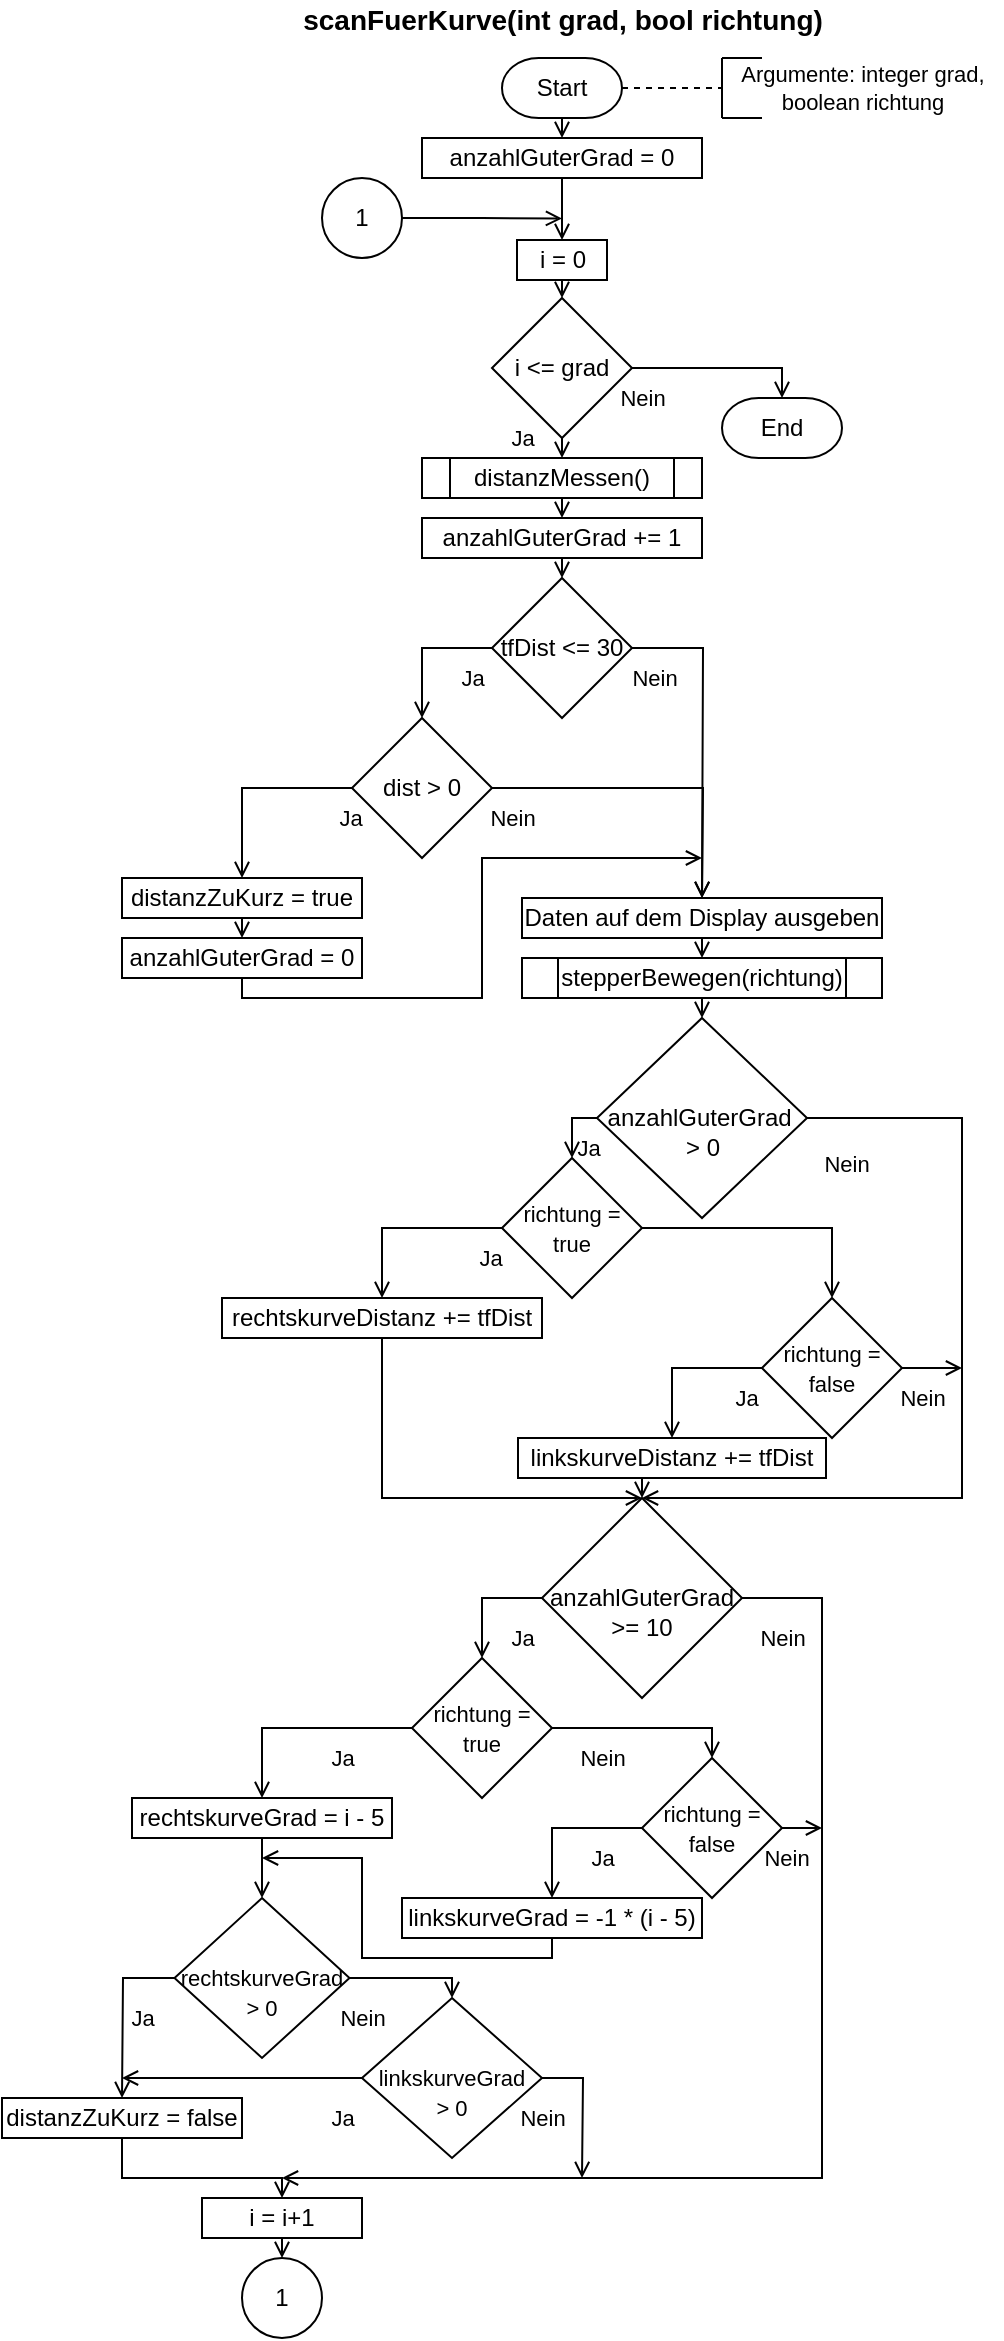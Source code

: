 <mxfile version="16.5.1" type="device"><diagram id="C5RBs43oDa-KdzZeNtuy" name="Page-1"><mxGraphModel dx="1102" dy="865" grid="1" gridSize="10" guides="1" tooltips="1" connect="1" arrows="1" fold="1" page="1" pageScale="1" pageWidth="827" pageHeight="1169" math="0" shadow="0"><root><mxCell id="WIyWlLk6GJQsqaUBKTNV-0"/><mxCell id="WIyWlLk6GJQsqaUBKTNV-1" parent="WIyWlLk6GJQsqaUBKTNV-0"/><mxCell id="PZxyCN3TeEhjCaqw32ue-320" value="Start" style="strokeWidth=1;html=1;shape=mxgraph.flowchart.terminator;whiteSpace=wrap;rounded=1;labelBackgroundColor=none;labelBorderColor=none;" parent="WIyWlLk6GJQsqaUBKTNV-1" vertex="1"><mxGeometry x="250" y="29" width="60" height="30" as="geometry"/></mxCell><mxCell id="PZxyCN3TeEhjCaqw32ue-435" style="edgeStyle=orthogonalEdgeStyle;rounded=0;orthogonalLoop=1;jettySize=auto;html=1;exitX=1;exitY=0.5;exitDx=0;exitDy=0;exitPerimeter=0;entryX=0.5;entryY=0;entryDx=0;entryDy=0;entryPerimeter=0;labelBackgroundColor=none;labelBorderColor=none;endArrow=open;endFill=0;" parent="WIyWlLk6GJQsqaUBKTNV-1" source="PZxyCN3TeEhjCaqw32ue-330" target="PZxyCN3TeEhjCaqw32ue-398" edge="1"><mxGeometry relative="1" as="geometry"><mxPoint x="350" y="184" as="targetPoint"/><Array as="points"><mxPoint x="390" y="184"/></Array></mxGeometry></mxCell><mxCell id="FeHUEj8QFbDM07e8GPoH-0" style="edgeStyle=orthogonalEdgeStyle;rounded=0;orthogonalLoop=1;jettySize=auto;html=1;exitX=0.5;exitY=1;exitDx=0;exitDy=0;exitPerimeter=0;entryX=0.5;entryY=0;entryDx=0;entryDy=0;labelBackgroundColor=none;labelBorderColor=none;endArrow=open;endFill=0;" parent="WIyWlLk6GJQsqaUBKTNV-1" source="PZxyCN3TeEhjCaqw32ue-330" target="PZxyCN3TeEhjCaqw32ue-337" edge="1"><mxGeometry relative="1" as="geometry"/></mxCell><mxCell id="PZxyCN3TeEhjCaqw32ue-330" value="i &amp;lt;= grad" style="strokeWidth=1;html=1;shape=mxgraph.flowchart.decision;whiteSpace=wrap;rounded=1;strokeColor=default;labelBackgroundColor=none;labelBorderColor=none;" parent="WIyWlLk6GJQsqaUBKTNV-1" vertex="1"><mxGeometry x="245" y="149" width="70" height="70" as="geometry"/></mxCell><mxCell id="PZxyCN3TeEhjCaqw32ue-331" value="anzahlGuterGrad = 0" style="rounded=0;whiteSpace=wrap;html=1;absoluteArcSize=1;arcSize=14;strokeWidth=1;labelBackgroundColor=none;labelBorderColor=none;" parent="WIyWlLk6GJQsqaUBKTNV-1" vertex="1"><mxGeometry x="210" y="69" width="140" height="20" as="geometry"/></mxCell><mxCell id="FeHUEj8QFbDM07e8GPoH-13" style="edgeStyle=orthogonalEdgeStyle;shape=connector;rounded=0;orthogonalLoop=1;jettySize=auto;html=1;exitX=0.5;exitY=1;exitDx=0;exitDy=0;entryX=0.5;entryY=0;entryDx=0;entryDy=0;entryPerimeter=0;labelBackgroundColor=none;labelBorderColor=none;fontFamily=Helvetica;fontSize=11;fontColor=default;endArrow=open;endFill=0;strokeColor=default;" parent="WIyWlLk6GJQsqaUBKTNV-1" source="PZxyCN3TeEhjCaqw32ue-336" target="PZxyCN3TeEhjCaqw32ue-353" edge="1"><mxGeometry relative="1" as="geometry"/></mxCell><mxCell id="PZxyCN3TeEhjCaqw32ue-336" value="stepperBewegen(richtung)" style="shape=process;whiteSpace=wrap;html=1;backgroundOutline=1;rounded=0;strokeColor=default;strokeWidth=1;labelBackgroundColor=none;labelBorderColor=none;" parent="WIyWlLk6GJQsqaUBKTNV-1" vertex="1"><mxGeometry x="260" y="479" width="180" height="20" as="geometry"/></mxCell><mxCell id="FeHUEj8QFbDM07e8GPoH-3" style="edgeStyle=orthogonalEdgeStyle;rounded=0;orthogonalLoop=1;jettySize=auto;html=1;exitX=0.5;exitY=1;exitDx=0;exitDy=0;entryX=0.5;entryY=0;entryDx=0;entryDy=0;labelBackgroundColor=none;labelBorderColor=none;endArrow=open;endFill=0;" parent="WIyWlLk6GJQsqaUBKTNV-1" source="PZxyCN3TeEhjCaqw32ue-337" target="PZxyCN3TeEhjCaqw32ue-338" edge="1"><mxGeometry relative="1" as="geometry"/></mxCell><mxCell id="PZxyCN3TeEhjCaqw32ue-337" value="distanzMessen()" style="shape=process;whiteSpace=wrap;html=1;backgroundOutline=1;rounded=0;strokeColor=default;strokeWidth=1;labelBackgroundColor=none;labelBorderColor=none;" parent="WIyWlLk6GJQsqaUBKTNV-1" vertex="1"><mxGeometry x="210" y="229" width="140" height="20" as="geometry"/></mxCell><mxCell id="FeHUEj8QFbDM07e8GPoH-14" style="edgeStyle=orthogonalEdgeStyle;shape=connector;rounded=0;orthogonalLoop=1;jettySize=auto;html=1;exitX=0.5;exitY=1;exitDx=0;exitDy=0;entryX=0.5;entryY=0;entryDx=0;entryDy=0;entryPerimeter=0;labelBackgroundColor=none;labelBorderColor=none;fontFamily=Helvetica;fontSize=11;fontColor=default;endArrow=open;endFill=0;strokeColor=default;" parent="WIyWlLk6GJQsqaUBKTNV-1" source="PZxyCN3TeEhjCaqw32ue-338" target="PZxyCN3TeEhjCaqw32ue-339" edge="1"><mxGeometry relative="1" as="geometry"/></mxCell><mxCell id="PZxyCN3TeEhjCaqw32ue-338" value="anzahlGuterGrad += 1" style="rounded=0;whiteSpace=wrap;html=1;absoluteArcSize=1;arcSize=14;strokeWidth=1;labelBackgroundColor=none;labelBorderColor=none;" parent="WIyWlLk6GJQsqaUBKTNV-1" vertex="1"><mxGeometry x="210" y="259" width="140" height="20" as="geometry"/></mxCell><mxCell id="PZxyCN3TeEhjCaqw32ue-351" style="edgeStyle=orthogonalEdgeStyle;rounded=0;orthogonalLoop=1;jettySize=auto;html=1;exitX=1;exitY=0.5;exitDx=0;exitDy=0;exitPerimeter=0;entryX=0.5;entryY=0;entryDx=0;entryDy=0;labelBackgroundColor=none;labelBorderColor=none;endArrow=open;endFill=0;" parent="WIyWlLk6GJQsqaUBKTNV-1" source="PZxyCN3TeEhjCaqw32ue-339" edge="1"><mxGeometry relative="1" as="geometry"><mxPoint x="350" y="449" as="targetPoint"/></mxGeometry></mxCell><mxCell id="PZxyCN3TeEhjCaqw32ue-364" value="Nein" style="edgeLabel;html=1;align=center;verticalAlign=middle;resizable=0;points=[];labelBackgroundColor=none;labelBorderColor=none;" parent="PZxyCN3TeEhjCaqw32ue-351" vertex="1" connectable="0"><mxGeometry x="-0.866" y="1" relative="1" as="geometry"><mxPoint y="16" as="offset"/></mxGeometry></mxCell><mxCell id="PZxyCN3TeEhjCaqw32ue-339" value="tfDist &amp;lt;= 30" style="strokeWidth=1;html=1;shape=mxgraph.flowchart.decision;whiteSpace=wrap;rounded=1;strokeColor=default;labelBackgroundColor=none;labelBorderColor=none;" parent="WIyWlLk6GJQsqaUBKTNV-1" vertex="1"><mxGeometry x="245" y="289" width="70" height="70" as="geometry"/></mxCell><mxCell id="PZxyCN3TeEhjCaqw32ue-356" style="edgeStyle=orthogonalEdgeStyle;rounded=0;orthogonalLoop=1;jettySize=auto;html=1;exitX=0;exitY=0.5;exitDx=0;exitDy=0;exitPerimeter=0;labelBackgroundColor=none;labelBorderColor=none;endArrow=open;endFill=0;entryX=0.5;entryY=0;entryDx=0;entryDy=0;" parent="WIyWlLk6GJQsqaUBKTNV-1" source="PZxyCN3TeEhjCaqw32ue-340" target="PZxyCN3TeEhjCaqw32ue-357" edge="1"><mxGeometry relative="1" as="geometry"><mxPoint x="100" y="439" as="targetPoint"/></mxGeometry></mxCell><mxCell id="PZxyCN3TeEhjCaqw32ue-361" value="Ja" style="edgeLabel;html=1;align=center;verticalAlign=middle;resizable=0;points=[];labelBackgroundColor=none;labelBorderColor=none;" parent="PZxyCN3TeEhjCaqw32ue-356" vertex="1" connectable="0"><mxGeometry x="-0.577" relative="1" as="geometry"><mxPoint x="20" y="15" as="offset"/></mxGeometry></mxCell><mxCell id="PZxyCN3TeEhjCaqw32ue-406" style="edgeStyle=orthogonalEdgeStyle;rounded=0;orthogonalLoop=1;jettySize=auto;html=1;exitX=1;exitY=0.5;exitDx=0;exitDy=0;exitPerimeter=0;entryX=0.5;entryY=0;entryDx=0;entryDy=0;labelBackgroundColor=none;labelBorderColor=none;endArrow=open;endFill=0;" parent="WIyWlLk6GJQsqaUBKTNV-1" source="PZxyCN3TeEhjCaqw32ue-340" edge="1"><mxGeometry relative="1" as="geometry"><mxPoint x="350" y="449" as="targetPoint"/></mxGeometry></mxCell><mxCell id="PZxyCN3TeEhjCaqw32ue-407" value="Nein" style="edgeLabel;html=1;align=center;verticalAlign=middle;resizable=0;points=[];labelBackgroundColor=none;labelBorderColor=none;" parent="PZxyCN3TeEhjCaqw32ue-406" vertex="1" connectable="0"><mxGeometry x="-0.886" relative="1" as="geometry"><mxPoint x="1" y="15" as="offset"/></mxGeometry></mxCell><mxCell id="PZxyCN3TeEhjCaqw32ue-340" value="dist &amp;gt; 0" style="strokeWidth=1;html=1;shape=mxgraph.flowchart.decision;whiteSpace=wrap;rounded=1;strokeColor=default;labelBackgroundColor=none;labelBorderColor=none;" parent="WIyWlLk6GJQsqaUBKTNV-1" vertex="1"><mxGeometry x="175" y="359" width="70" height="70" as="geometry"/></mxCell><mxCell id="PZxyCN3TeEhjCaqw32ue-343" value="" style="endArrow=open;html=1;rounded=0;entryX=0.5;entryY=0;entryDx=0;entryDy=0;entryPerimeter=0;exitX=0;exitY=0.5;exitDx=0;exitDy=0;exitPerimeter=0;labelBackgroundColor=none;labelBorderColor=none;endFill=0;" parent="WIyWlLk6GJQsqaUBKTNV-1" source="PZxyCN3TeEhjCaqw32ue-339" target="PZxyCN3TeEhjCaqw32ue-340" edge="1"><mxGeometry width="50" height="50" relative="1" as="geometry"><mxPoint x="240" y="329" as="sourcePoint"/><mxPoint x="220" y="309" as="targetPoint"/><Array as="points"><mxPoint x="210" y="324"/></Array></mxGeometry></mxCell><mxCell id="PZxyCN3TeEhjCaqw32ue-363" value="Ja" style="edgeLabel;html=1;align=center;verticalAlign=middle;resizable=0;points=[];labelBackgroundColor=none;labelBorderColor=none;" parent="PZxyCN3TeEhjCaqw32ue-343" vertex="1" connectable="0"><mxGeometry x="-0.697" relative="1" as="geometry"><mxPoint y="15" as="offset"/></mxGeometry></mxCell><mxCell id="PZxyCN3TeEhjCaqw32ue-348" value="" style="endArrow=open;html=1;rounded=0;exitX=0.5;exitY=1;exitDx=0;exitDy=0;labelBackgroundColor=none;labelBorderColor=none;endFill=0;" parent="WIyWlLk6GJQsqaUBKTNV-1" source="PZxyCN3TeEhjCaqw32ue-331" edge="1"><mxGeometry width="50" height="50" relative="1" as="geometry"><mxPoint x="240" y="179" as="sourcePoint"/><mxPoint x="280" y="120" as="targetPoint"/></mxGeometry></mxCell><mxCell id="PZxyCN3TeEhjCaqw32ue-349" value="" style="endArrow=open;html=1;rounded=0;entryX=0.5;entryY=0;entryDx=0;entryDy=0;exitX=0.5;exitY=1;exitDx=0;exitDy=0;exitPerimeter=0;labelBackgroundColor=none;labelBorderColor=none;endFill=0;" parent="WIyWlLk6GJQsqaUBKTNV-1" source="PZxyCN3TeEhjCaqw32ue-320" target="PZxyCN3TeEhjCaqw32ue-331" edge="1"><mxGeometry width="50" height="50" relative="1" as="geometry"><mxPoint x="240" y="179" as="sourcePoint"/><mxPoint x="290" y="129" as="targetPoint"/></mxGeometry></mxCell><mxCell id="FeHUEj8QFbDM07e8GPoH-12" style="edgeStyle=orthogonalEdgeStyle;shape=connector;rounded=0;orthogonalLoop=1;jettySize=auto;html=1;exitX=0.5;exitY=1;exitDx=0;exitDy=0;entryX=0.5;entryY=0;entryDx=0;entryDy=0;labelBackgroundColor=none;labelBorderColor=none;fontFamily=Helvetica;fontSize=11;fontColor=default;endArrow=open;endFill=0;strokeColor=default;" parent="WIyWlLk6GJQsqaUBKTNV-1" target="PZxyCN3TeEhjCaqw32ue-336" edge="1"><mxGeometry relative="1" as="geometry"><mxPoint x="350" y="469" as="sourcePoint"/></mxGeometry></mxCell><mxCell id="PZxyCN3TeEhjCaqw32ue-368" style="edgeStyle=orthogonalEdgeStyle;rounded=0;orthogonalLoop=1;jettySize=auto;html=1;exitX=0;exitY=0.5;exitDx=0;exitDy=0;exitPerimeter=0;entryX=0.5;entryY=0;entryDx=0;entryDy=0;entryPerimeter=0;labelBackgroundColor=none;labelBorderColor=none;endArrow=open;endFill=0;" parent="WIyWlLk6GJQsqaUBKTNV-1" source="PZxyCN3TeEhjCaqw32ue-353" target="PZxyCN3TeEhjCaqw32ue-366" edge="1"><mxGeometry relative="1" as="geometry"><mxPoint x="370" y="549" as="sourcePoint"/></mxGeometry></mxCell><mxCell id="PZxyCN3TeEhjCaqw32ue-384" value="Ja" style="edgeLabel;html=1;align=center;verticalAlign=middle;resizable=0;points=[];labelBackgroundColor=none;labelBorderColor=none;" parent="PZxyCN3TeEhjCaqw32ue-368" vertex="1" connectable="0"><mxGeometry x="-0.723" y="-2" relative="1" as="geometry"><mxPoint y="17" as="offset"/></mxGeometry></mxCell><mxCell id="FeHUEj8QFbDM07e8GPoH-8" style="edgeStyle=orthogonalEdgeStyle;rounded=0;orthogonalLoop=1;jettySize=auto;html=1;exitX=1;exitY=0.5;exitDx=0;exitDy=0;exitPerimeter=0;entryX=0.5;entryY=0;entryDx=0;entryDy=0;entryPerimeter=0;labelBackgroundColor=none;labelBorderColor=none;endArrow=open;endFill=0;" parent="WIyWlLk6GJQsqaUBKTNV-1" source="PZxyCN3TeEhjCaqw32ue-353" target="PZxyCN3TeEhjCaqw32ue-376" edge="1"><mxGeometry relative="1" as="geometry"><Array as="points"><mxPoint x="480" y="559"/><mxPoint x="480" y="749"/></Array></mxGeometry></mxCell><mxCell id="FeHUEj8QFbDM07e8GPoH-10" value="Nein" style="edgeLabel;html=1;align=center;verticalAlign=middle;resizable=0;points=[];fontSize=11;fontFamily=Helvetica;fontColor=default;" parent="FeHUEj8QFbDM07e8GPoH-8" vertex="1" connectable="0"><mxGeometry x="-0.936" relative="1" as="geometry"><mxPoint x="6" y="23" as="offset"/></mxGeometry></mxCell><mxCell id="PZxyCN3TeEhjCaqw32ue-353" value="&lt;br&gt;anzahlGuterGrad&amp;nbsp;&lt;br&gt;&amp;gt; 0" style="strokeWidth=1;html=1;shape=mxgraph.flowchart.decision;whiteSpace=wrap;rounded=1;strokeColor=default;labelBackgroundColor=none;labelBorderColor=none;" parent="WIyWlLk6GJQsqaUBKTNV-1" vertex="1"><mxGeometry x="297.5" y="509" width="105" height="100" as="geometry"/></mxCell><mxCell id="PZxyCN3TeEhjCaqw32ue-360" style="edgeStyle=orthogonalEdgeStyle;rounded=0;orthogonalLoop=1;jettySize=auto;html=1;exitX=0.5;exitY=1;exitDx=0;exitDy=0;entryX=0.5;entryY=0;entryDx=0;entryDy=0;labelBackgroundColor=none;labelBorderColor=none;endArrow=open;endFill=0;" parent="WIyWlLk6GJQsqaUBKTNV-1" source="PZxyCN3TeEhjCaqw32ue-357" target="PZxyCN3TeEhjCaqw32ue-358" edge="1"><mxGeometry relative="1" as="geometry"/></mxCell><mxCell id="PZxyCN3TeEhjCaqw32ue-357" value="distanzZuKurz = true" style="rounded=0;whiteSpace=wrap;html=1;absoluteArcSize=1;arcSize=14;strokeWidth=1;labelBackgroundColor=none;labelBorderColor=none;" parent="WIyWlLk6GJQsqaUBKTNV-1" vertex="1"><mxGeometry x="60" y="439" width="120" height="20" as="geometry"/></mxCell><mxCell id="FeHUEj8QFbDM07e8GPoH-15" style="edgeStyle=orthogonalEdgeStyle;shape=connector;rounded=0;orthogonalLoop=1;jettySize=auto;html=1;exitX=0.5;exitY=1;exitDx=0;exitDy=0;labelBackgroundColor=none;labelBorderColor=none;fontFamily=Helvetica;fontSize=11;fontColor=default;endArrow=open;endFill=0;strokeColor=default;" parent="WIyWlLk6GJQsqaUBKTNV-1" source="PZxyCN3TeEhjCaqw32ue-358" edge="1"><mxGeometry relative="1" as="geometry"><mxPoint x="350" y="429" as="targetPoint"/><Array as="points"><mxPoint x="120" y="499"/><mxPoint x="240" y="499"/><mxPoint x="240" y="429"/></Array></mxGeometry></mxCell><mxCell id="PZxyCN3TeEhjCaqw32ue-358" value="anzahlGuterGrad = 0" style="rounded=0;whiteSpace=wrap;html=1;absoluteArcSize=1;arcSize=14;strokeWidth=1;labelBackgroundColor=none;labelBorderColor=none;" parent="WIyWlLk6GJQsqaUBKTNV-1" vertex="1"><mxGeometry x="60" y="469" width="120" height="20" as="geometry"/></mxCell><mxCell id="PZxyCN3TeEhjCaqw32ue-371" style="edgeStyle=orthogonalEdgeStyle;rounded=0;orthogonalLoop=1;jettySize=auto;html=1;exitX=1;exitY=0.5;exitDx=0;exitDy=0;exitPerimeter=0;entryX=0.5;entryY=0;entryDx=0;entryDy=0;entryPerimeter=0;labelBackgroundColor=none;labelBorderColor=none;endArrow=open;endFill=0;" parent="WIyWlLk6GJQsqaUBKTNV-1" source="PZxyCN3TeEhjCaqw32ue-366" target="PZxyCN3TeEhjCaqw32ue-369" edge="1"><mxGeometry relative="1" as="geometry"><Array as="points"><mxPoint x="415" y="614"/></Array></mxGeometry></mxCell><mxCell id="PZxyCN3TeEhjCaqw32ue-374" style="edgeStyle=orthogonalEdgeStyle;rounded=0;orthogonalLoop=1;jettySize=auto;html=1;exitX=0;exitY=0.5;exitDx=0;exitDy=0;exitPerimeter=0;entryX=0.5;entryY=0;entryDx=0;entryDy=0;labelBackgroundColor=none;labelBorderColor=none;endArrow=open;endFill=0;" parent="WIyWlLk6GJQsqaUBKTNV-1" source="PZxyCN3TeEhjCaqw32ue-366" target="PZxyCN3TeEhjCaqw32ue-372" edge="1"><mxGeometry relative="1" as="geometry"/></mxCell><mxCell id="PZxyCN3TeEhjCaqw32ue-381" value="Ja" style="edgeLabel;html=1;align=center;verticalAlign=middle;resizable=0;points=[];labelBackgroundColor=none;labelBorderColor=none;" parent="PZxyCN3TeEhjCaqw32ue-374" vertex="1" connectable="0"><mxGeometry x="-0.819" y="1" relative="1" as="geometry"><mxPoint x="2" y="14" as="offset"/></mxGeometry></mxCell><mxCell id="PZxyCN3TeEhjCaqw32ue-366" value="&lt;font style=&quot;font-size: 11px&quot;&gt;richtung = true&lt;/font&gt;" style="strokeWidth=1;html=1;shape=mxgraph.flowchart.decision;whiteSpace=wrap;rounded=1;strokeColor=default;labelBackgroundColor=none;labelBorderColor=none;" parent="WIyWlLk6GJQsqaUBKTNV-1" vertex="1"><mxGeometry x="250" y="579" width="70" height="70" as="geometry"/></mxCell><mxCell id="PZxyCN3TeEhjCaqw32ue-375" style="edgeStyle=orthogonalEdgeStyle;rounded=0;orthogonalLoop=1;jettySize=auto;html=1;exitX=0;exitY=0.5;exitDx=0;exitDy=0;exitPerimeter=0;entryX=0.5;entryY=0;entryDx=0;entryDy=0;labelBackgroundColor=none;labelBorderColor=none;endArrow=open;endFill=0;" parent="WIyWlLk6GJQsqaUBKTNV-1" source="PZxyCN3TeEhjCaqw32ue-369" target="PZxyCN3TeEhjCaqw32ue-373" edge="1"><mxGeometry relative="1" as="geometry"/></mxCell><mxCell id="PZxyCN3TeEhjCaqw32ue-380" value="Ja" style="edgeLabel;html=1;align=center;verticalAlign=middle;resizable=0;points=[];labelBackgroundColor=none;labelBorderColor=none;" parent="PZxyCN3TeEhjCaqw32ue-375" vertex="1" connectable="0"><mxGeometry x="-0.4" y="-1" relative="1" as="geometry"><mxPoint x="16" y="16" as="offset"/></mxGeometry></mxCell><mxCell id="FeHUEj8QFbDM07e8GPoH-27" style="edgeStyle=orthogonalEdgeStyle;shape=connector;rounded=0;orthogonalLoop=1;jettySize=auto;html=1;exitX=1;exitY=0.5;exitDx=0;exitDy=0;exitPerimeter=0;labelBackgroundColor=none;labelBorderColor=none;fontFamily=Helvetica;fontSize=12;fontColor=default;endArrow=open;endFill=0;strokeColor=default;" parent="WIyWlLk6GJQsqaUBKTNV-1" source="PZxyCN3TeEhjCaqw32ue-369" edge="1"><mxGeometry relative="1" as="geometry"><mxPoint x="480" y="684.118" as="targetPoint"/></mxGeometry></mxCell><mxCell id="PZxyCN3TeEhjCaqw32ue-369" value="&lt;font style=&quot;font-size: 11px&quot;&gt;richtung = false&lt;/font&gt;" style="strokeWidth=1;html=1;shape=mxgraph.flowchart.decision;whiteSpace=wrap;rounded=1;strokeColor=default;labelBackgroundColor=none;labelBorderColor=none;" parent="WIyWlLk6GJQsqaUBKTNV-1" vertex="1"><mxGeometry x="380" y="649" width="70" height="70" as="geometry"/></mxCell><mxCell id="FeHUEj8QFbDM07e8GPoH-9" style="edgeStyle=orthogonalEdgeStyle;rounded=0;orthogonalLoop=1;jettySize=auto;html=1;exitX=0.5;exitY=1;exitDx=0;exitDy=0;labelBackgroundColor=none;labelBorderColor=none;entryX=0.5;entryY=0;entryDx=0;entryDy=0;entryPerimeter=0;endArrow=open;endFill=0;" parent="WIyWlLk6GJQsqaUBKTNV-1" source="PZxyCN3TeEhjCaqw32ue-372" target="PZxyCN3TeEhjCaqw32ue-376" edge="1"><mxGeometry relative="1" as="geometry"><Array as="points"><mxPoint x="190" y="749"/></Array></mxGeometry></mxCell><mxCell id="PZxyCN3TeEhjCaqw32ue-372" value="rechtskurveDistanz += tfDist" style="rounded=0;whiteSpace=wrap;html=1;absoluteArcSize=1;arcSize=14;strokeWidth=1;labelBackgroundColor=none;labelBorderColor=none;" parent="WIyWlLk6GJQsqaUBKTNV-1" vertex="1"><mxGeometry x="110" y="649" width="160" height="20" as="geometry"/></mxCell><mxCell id="FeHUEj8QFbDM07e8GPoH-7" style="edgeStyle=orthogonalEdgeStyle;rounded=0;orthogonalLoop=1;jettySize=auto;html=1;exitX=0.5;exitY=1;exitDx=0;exitDy=0;labelBackgroundColor=none;labelBorderColor=none;endArrow=open;endFill=0;entryX=0.5;entryY=0;entryDx=0;entryDy=0;entryPerimeter=0;" parent="WIyWlLk6GJQsqaUBKTNV-1" source="PZxyCN3TeEhjCaqw32ue-373" target="PZxyCN3TeEhjCaqw32ue-376" edge="1"><mxGeometry relative="1" as="geometry"><mxPoint x="344.905" y="749" as="targetPoint"/><Array as="points"><mxPoint x="335" y="739"/></Array></mxGeometry></mxCell><mxCell id="PZxyCN3TeEhjCaqw32ue-373" value="linkskurveDistanz += tfDist" style="rounded=0;whiteSpace=wrap;html=1;absoluteArcSize=1;arcSize=14;strokeWidth=1;labelBackgroundColor=none;labelBorderColor=none;" parent="WIyWlLk6GJQsqaUBKTNV-1" vertex="1"><mxGeometry x="258" y="719" width="154" height="20" as="geometry"/></mxCell><mxCell id="FeHUEj8QFbDM07e8GPoH-39" style="edgeStyle=orthogonalEdgeStyle;shape=connector;rounded=0;orthogonalLoop=1;jettySize=auto;html=1;exitX=0;exitY=0.5;exitDx=0;exitDy=0;exitPerimeter=0;entryX=0.5;entryY=0;entryDx=0;entryDy=0;entryPerimeter=0;labelBackgroundColor=none;labelBorderColor=none;fontFamily=Helvetica;fontSize=11;fontColor=default;endArrow=open;endFill=0;strokeColor=default;" parent="WIyWlLk6GJQsqaUBKTNV-1" source="PZxyCN3TeEhjCaqw32ue-376" target="PZxyCN3TeEhjCaqw32ue-387" edge="1"><mxGeometry relative="1" as="geometry"/></mxCell><mxCell id="FeHUEj8QFbDM07e8GPoH-52" style="edgeStyle=orthogonalEdgeStyle;shape=connector;rounded=0;orthogonalLoop=1;jettySize=auto;html=1;exitX=1;exitY=0.5;exitDx=0;exitDy=0;exitPerimeter=0;labelBackgroundColor=none;labelBorderColor=none;fontFamily=Helvetica;fontSize=11;fontColor=default;endArrow=open;endFill=0;strokeColor=default;" parent="WIyWlLk6GJQsqaUBKTNV-1" source="PZxyCN3TeEhjCaqw32ue-376" edge="1"><mxGeometry relative="1" as="geometry"><mxPoint x="140" y="1089" as="targetPoint"/><Array as="points"><mxPoint x="410" y="799"/><mxPoint x="410" y="1089"/></Array></mxGeometry></mxCell><mxCell id="PZxyCN3TeEhjCaqw32ue-376" value="&lt;br&gt;anzahlGuterGrad &amp;gt;= 10" style="strokeWidth=1;html=1;shape=mxgraph.flowchart.decision;whiteSpace=wrap;rounded=1;strokeColor=default;labelBackgroundColor=none;labelBorderColor=none;" parent="WIyWlLk6GJQsqaUBKTNV-1" vertex="1"><mxGeometry x="270" y="749" width="100" height="100" as="geometry"/></mxCell><mxCell id="FeHUEj8QFbDM07e8GPoH-31" style="edgeStyle=orthogonalEdgeStyle;shape=connector;rounded=0;orthogonalLoop=1;jettySize=auto;html=1;exitX=0;exitY=0.5;exitDx=0;exitDy=0;exitPerimeter=0;entryX=0.5;entryY=0;entryDx=0;entryDy=0;labelBackgroundColor=none;labelBorderColor=none;fontFamily=Helvetica;fontSize=11;fontColor=default;endArrow=open;endFill=0;strokeColor=default;" parent="WIyWlLk6GJQsqaUBKTNV-1" source="PZxyCN3TeEhjCaqw32ue-387" target="PZxyCN3TeEhjCaqw32ue-394" edge="1"><mxGeometry relative="1" as="geometry"/></mxCell><mxCell id="FeHUEj8QFbDM07e8GPoH-38" style="edgeStyle=orthogonalEdgeStyle;shape=connector;rounded=0;orthogonalLoop=1;jettySize=auto;html=1;exitX=1;exitY=0.5;exitDx=0;exitDy=0;exitPerimeter=0;entryX=0.5;entryY=0;entryDx=0;entryDy=0;entryPerimeter=0;labelBackgroundColor=none;labelBorderColor=none;fontFamily=Helvetica;fontSize=11;fontColor=default;endArrow=open;endFill=0;strokeColor=default;" parent="WIyWlLk6GJQsqaUBKTNV-1" source="PZxyCN3TeEhjCaqw32ue-387" target="PZxyCN3TeEhjCaqw32ue-389" edge="1"><mxGeometry relative="1" as="geometry"><Array as="points"><mxPoint x="355" y="864"/></Array></mxGeometry></mxCell><mxCell id="PZxyCN3TeEhjCaqw32ue-387" value="&lt;div&gt;&lt;span&gt;&lt;font style=&quot;font-size: 11px&quot;&gt;richtung = true&lt;/font&gt;&lt;/span&gt;&lt;/div&gt;" style="strokeWidth=1;html=1;shape=mxgraph.flowchart.decision;whiteSpace=wrap;rounded=1;strokeColor=default;align=center;labelBackgroundColor=none;labelBorderColor=none;" parent="WIyWlLk6GJQsqaUBKTNV-1" vertex="1"><mxGeometry x="205" y="829" width="70" height="70" as="geometry"/></mxCell><mxCell id="FeHUEj8QFbDM07e8GPoH-34" style="edgeStyle=orthogonalEdgeStyle;shape=connector;rounded=0;orthogonalLoop=1;jettySize=auto;html=1;exitX=0;exitY=0.5;exitDx=0;exitDy=0;exitPerimeter=0;entryX=0.5;entryY=0;entryDx=0;entryDy=0;labelBackgroundColor=none;labelBorderColor=none;fontFamily=Helvetica;fontSize=11;fontColor=default;endArrow=open;endFill=0;strokeColor=default;" parent="WIyWlLk6GJQsqaUBKTNV-1" source="PZxyCN3TeEhjCaqw32ue-389" target="PZxyCN3TeEhjCaqw32ue-396" edge="1"><mxGeometry relative="1" as="geometry"/></mxCell><mxCell id="FeHUEj8QFbDM07e8GPoH-35" style="edgeStyle=orthogonalEdgeStyle;shape=connector;rounded=0;orthogonalLoop=1;jettySize=auto;html=1;exitX=1;exitY=0.5;exitDx=0;exitDy=0;exitPerimeter=0;labelBackgroundColor=none;labelBorderColor=none;fontFamily=Helvetica;fontSize=11;fontColor=default;endArrow=open;endFill=0;strokeColor=default;" parent="WIyWlLk6GJQsqaUBKTNV-1" source="PZxyCN3TeEhjCaqw32ue-389" edge="1"><mxGeometry relative="1" as="geometry"><mxPoint x="410" y="914" as="targetPoint"/></mxGeometry></mxCell><mxCell id="PZxyCN3TeEhjCaqw32ue-389" value="&lt;font style=&quot;font-size: 11px&quot;&gt;richtung = false&lt;/font&gt;" style="strokeWidth=1;html=1;shape=mxgraph.flowchart.decision;whiteSpace=wrap;rounded=1;strokeColor=default;labelBackgroundColor=none;labelBorderColor=none;" parent="WIyWlLk6GJQsqaUBKTNV-1" vertex="1"><mxGeometry x="320" y="879" width="70" height="70" as="geometry"/></mxCell><mxCell id="FeHUEj8QFbDM07e8GPoH-42" style="edgeStyle=orthogonalEdgeStyle;shape=connector;rounded=0;orthogonalLoop=1;jettySize=auto;html=1;exitX=0.5;exitY=1;exitDx=0;exitDy=0;entryX=0.5;entryY=0;entryDx=0;entryDy=0;entryPerimeter=0;labelBackgroundColor=none;labelBorderColor=none;fontFamily=Helvetica;fontSize=11;fontColor=default;endArrow=open;endFill=0;strokeColor=default;" parent="WIyWlLk6GJQsqaUBKTNV-1" source="PZxyCN3TeEhjCaqw32ue-394" target="FeHUEj8QFbDM07e8GPoH-41" edge="1"><mxGeometry relative="1" as="geometry"/></mxCell><mxCell id="PZxyCN3TeEhjCaqw32ue-394" value="rechtskurveGrad = i - 5" style="rounded=0;whiteSpace=wrap;html=1;absoluteArcSize=1;arcSize=14;strokeWidth=1;labelBackgroundColor=none;labelBorderColor=none;" parent="WIyWlLk6GJQsqaUBKTNV-1" vertex="1"><mxGeometry x="65" y="899" width="130" height="20" as="geometry"/></mxCell><mxCell id="PZxyCN3TeEhjCaqw32ue-398" value="End" style="strokeWidth=1;html=1;shape=mxgraph.flowchart.terminator;whiteSpace=wrap;rounded=1;labelBackgroundColor=none;labelBorderColor=none;" parent="WIyWlLk6GJQsqaUBKTNV-1" vertex="1"><mxGeometry x="360" y="199" width="60" height="30" as="geometry"/></mxCell><mxCell id="FeHUEj8QFbDM07e8GPoH-16" style="edgeStyle=orthogonalEdgeStyle;shape=connector;rounded=0;orthogonalLoop=1;jettySize=auto;html=1;exitX=1;exitY=0.5;exitDx=0;exitDy=0;exitPerimeter=0;labelBackgroundColor=none;labelBorderColor=none;fontFamily=Helvetica;fontSize=11;fontColor=default;endArrow=open;endFill=0;strokeColor=default;" parent="WIyWlLk6GJQsqaUBKTNV-1" source="PZxyCN3TeEhjCaqw32ue-420" edge="1"><mxGeometry relative="1" as="geometry"><mxPoint x="280" y="109.286" as="targetPoint"/></mxGeometry></mxCell><mxCell id="PZxyCN3TeEhjCaqw32ue-420" value="1" style="strokeWidth=1;html=1;shape=mxgraph.flowchart.start_2;whiteSpace=wrap;rounded=0;labelBackgroundColor=none;labelBorderColor=none;" parent="WIyWlLk6GJQsqaUBKTNV-1" vertex="1"><mxGeometry x="160" y="89" width="40" height="40" as="geometry"/></mxCell><mxCell id="PZxyCN3TeEhjCaqw32ue-424" value="1" style="strokeWidth=1;html=1;shape=mxgraph.flowchart.start_2;whiteSpace=wrap;rounded=0;labelBackgroundColor=none;labelBorderColor=none;" parent="WIyWlLk6GJQsqaUBKTNV-1" vertex="1"><mxGeometry x="120" y="1129" width="40" height="40" as="geometry"/></mxCell><mxCell id="FeHUEj8QFbDM07e8GPoH-53" style="edgeStyle=orthogonalEdgeStyle;shape=connector;rounded=0;orthogonalLoop=1;jettySize=auto;html=1;exitX=0.5;exitY=1;exitDx=0;exitDy=0;entryX=0.5;entryY=0;entryDx=0;entryDy=0;entryPerimeter=0;labelBackgroundColor=none;labelBorderColor=none;fontFamily=Helvetica;fontSize=11;fontColor=default;endArrow=open;endFill=0;strokeColor=default;" parent="WIyWlLk6GJQsqaUBKTNV-1" source="zXN18VdP8GIbJpSpcDFb-0" target="PZxyCN3TeEhjCaqw32ue-424" edge="1"><mxGeometry relative="1" as="geometry"/></mxCell><mxCell id="zXN18VdP8GIbJpSpcDFb-0" value="i = i+1" style="rounded=0;whiteSpace=wrap;html=1;absoluteArcSize=1;arcSize=14;strokeWidth=1;labelBackgroundColor=none;labelBorderColor=none;" parent="WIyWlLk6GJQsqaUBKTNV-1" vertex="1"><mxGeometry x="100" y="1099" width="80" height="20" as="geometry"/></mxCell><mxCell id="FeHUEj8QFbDM07e8GPoH-17" value="Ja" style="text;html=1;align=center;verticalAlign=middle;resizable=0;points=[];autosize=1;strokeColor=none;fillColor=none;fontSize=11;fontFamily=Helvetica;fontColor=default;" parent="WIyWlLk6GJQsqaUBKTNV-1" vertex="1"><mxGeometry x="245" y="209" width="30" height="20" as="geometry"/></mxCell><mxCell id="FeHUEj8QFbDM07e8GPoH-18" value="Nein" style="text;html=1;align=center;verticalAlign=middle;resizable=0;points=[];autosize=1;strokeColor=none;fillColor=none;fontSize=11;fontFamily=Helvetica;fontColor=default;" parent="WIyWlLk6GJQsqaUBKTNV-1" vertex="1"><mxGeometry x="300" y="189" width="40" height="20" as="geometry"/></mxCell><mxCell id="FeHUEj8QFbDM07e8GPoH-19" value="" style="endArrow=none;dashed=1;html=1;rounded=0;labelBackgroundColor=none;labelBorderColor=none;fontFamily=Helvetica;fontSize=11;fontColor=default;strokeColor=default;shape=connector;exitX=1;exitY=0.5;exitDx=0;exitDy=0;exitPerimeter=0;" parent="WIyWlLk6GJQsqaUBKTNV-1" source="PZxyCN3TeEhjCaqw32ue-320" edge="1"><mxGeometry width="50" height="50" relative="1" as="geometry"><mxPoint x="310" y="179" as="sourcePoint"/><mxPoint x="360" y="44" as="targetPoint"/></mxGeometry></mxCell><mxCell id="FeHUEj8QFbDM07e8GPoH-20" value="" style="endArrow=none;html=1;rounded=0;labelBackgroundColor=none;labelBorderColor=none;fontFamily=Helvetica;fontSize=11;fontColor=default;strokeColor=default;shape=connector;" parent="WIyWlLk6GJQsqaUBKTNV-1" edge="1"><mxGeometry width="50" height="50" relative="1" as="geometry"><mxPoint x="360" y="59" as="sourcePoint"/><mxPoint x="360" y="29" as="targetPoint"/></mxGeometry></mxCell><mxCell id="FeHUEj8QFbDM07e8GPoH-21" value="" style="endArrow=none;html=1;rounded=0;labelBackgroundColor=none;labelBorderColor=none;fontFamily=Helvetica;fontSize=11;fontColor=default;strokeColor=default;shape=connector;" parent="WIyWlLk6GJQsqaUBKTNV-1" edge="1"><mxGeometry width="50" height="50" relative="1" as="geometry"><mxPoint x="360" y="59" as="sourcePoint"/><mxPoint x="380" y="59" as="targetPoint"/></mxGeometry></mxCell><mxCell id="FeHUEj8QFbDM07e8GPoH-22" value="" style="endArrow=none;html=1;rounded=0;labelBackgroundColor=none;labelBorderColor=none;fontFamily=Helvetica;fontSize=11;fontColor=default;strokeColor=default;shape=connector;" parent="WIyWlLk6GJQsqaUBKTNV-1" edge="1"><mxGeometry width="50" height="50" relative="1" as="geometry"><mxPoint x="380" y="29" as="sourcePoint"/><mxPoint x="360" y="29" as="targetPoint"/></mxGeometry></mxCell><mxCell id="FeHUEj8QFbDM07e8GPoH-23" value="Argumente: integer grad, &lt;br&gt;boolean richtung" style="text;html=1;align=center;verticalAlign=middle;resizable=0;points=[];autosize=1;strokeColor=none;fillColor=none;fontSize=11;fontFamily=Helvetica;fontColor=default;" parent="WIyWlLk6GJQsqaUBKTNV-1" vertex="1"><mxGeometry x="360" y="29" width="140" height="30" as="geometry"/></mxCell><mxCell id="FeHUEj8QFbDM07e8GPoH-26" value="&lt;font style=&quot;font-size: 11px&quot;&gt;Nein&lt;/font&gt;" style="text;html=1;align=center;verticalAlign=middle;resizable=0;points=[];autosize=1;strokeColor=none;fillColor=none;fontSize=7;fontFamily=Helvetica;fontColor=default;" parent="WIyWlLk6GJQsqaUBKTNV-1" vertex="1"><mxGeometry x="440" y="689" width="40" height="20" as="geometry"/></mxCell><mxCell id="FeHUEj8QFbDM07e8GPoH-37" style="edgeStyle=orthogonalEdgeStyle;shape=connector;rounded=0;orthogonalLoop=1;jettySize=auto;html=1;exitX=0.5;exitY=1;exitDx=0;exitDy=0;labelBackgroundColor=none;labelBorderColor=none;fontFamily=Helvetica;fontSize=11;fontColor=default;endArrow=open;endFill=0;strokeColor=default;" parent="WIyWlLk6GJQsqaUBKTNV-1" source="PZxyCN3TeEhjCaqw32ue-396" edge="1"><mxGeometry relative="1" as="geometry"><mxPoint x="130" y="929" as="targetPoint"/><Array as="points"><mxPoint x="275" y="979"/><mxPoint x="180" y="979"/><mxPoint x="180" y="929"/><mxPoint x="130" y="929"/></Array></mxGeometry></mxCell><mxCell id="PZxyCN3TeEhjCaqw32ue-396" value="linkskurveGrad = -1 * (i - 5)" style="rounded=0;whiteSpace=wrap;html=1;absoluteArcSize=1;arcSize=14;strokeWidth=1;labelBackgroundColor=none;labelBorderColor=none;" parent="WIyWlLk6GJQsqaUBKTNV-1" vertex="1"><mxGeometry x="200" y="949" width="150" height="20" as="geometry"/></mxCell><mxCell id="FeHUEj8QFbDM07e8GPoH-46" style="edgeStyle=orthogonalEdgeStyle;shape=connector;rounded=0;orthogonalLoop=1;jettySize=auto;html=1;exitX=1;exitY=0.5;exitDx=0;exitDy=0;exitPerimeter=0;entryX=0.5;entryY=0;entryDx=0;entryDy=0;entryPerimeter=0;labelBackgroundColor=none;labelBorderColor=none;fontFamily=Helvetica;fontSize=11;fontColor=default;endArrow=open;endFill=0;strokeColor=default;" parent="WIyWlLk6GJQsqaUBKTNV-1" source="FeHUEj8QFbDM07e8GPoH-41" target="FeHUEj8QFbDM07e8GPoH-44" edge="1"><mxGeometry relative="1" as="geometry"><Array as="points"><mxPoint x="225" y="989"/></Array></mxGeometry></mxCell><mxCell id="FeHUEj8QFbDM07e8GPoH-49" style="edgeStyle=orthogonalEdgeStyle;shape=connector;rounded=0;orthogonalLoop=1;jettySize=auto;html=1;exitX=0;exitY=0.5;exitDx=0;exitDy=0;exitPerimeter=0;labelBackgroundColor=none;labelBorderColor=none;fontFamily=Helvetica;fontSize=11;fontColor=default;endArrow=open;endFill=0;strokeColor=default;" parent="WIyWlLk6GJQsqaUBKTNV-1" source="FeHUEj8QFbDM07e8GPoH-41" edge="1"><mxGeometry relative="1" as="geometry"><mxPoint x="60" y="1049" as="targetPoint"/></mxGeometry></mxCell><mxCell id="FeHUEj8QFbDM07e8GPoH-41" value="&lt;span style=&quot;font-size: 11px&quot;&gt;&lt;br&gt;rechtskurveGrad &lt;br&gt;&amp;gt; 0&lt;/span&gt;" style="strokeWidth=1;html=1;shape=mxgraph.flowchart.decision;whiteSpace=wrap;rounded=1;strokeColor=default;align=center;labelBackgroundColor=none;labelBorderColor=none;" parent="WIyWlLk6GJQsqaUBKTNV-1" vertex="1"><mxGeometry x="86.25" y="949" width="87.5" height="80" as="geometry"/></mxCell><mxCell id="FeHUEj8QFbDM07e8GPoH-48" style="edgeStyle=orthogonalEdgeStyle;shape=connector;rounded=0;orthogonalLoop=1;jettySize=auto;html=1;exitX=0;exitY=0.5;exitDx=0;exitDy=0;exitPerimeter=0;labelBackgroundColor=none;labelBorderColor=none;fontFamily=Helvetica;fontSize=11;fontColor=default;endArrow=open;endFill=0;strokeColor=default;" parent="WIyWlLk6GJQsqaUBKTNV-1" source="FeHUEj8QFbDM07e8GPoH-44" edge="1"><mxGeometry relative="1" as="geometry"><mxPoint x="60" y="1039" as="targetPoint"/></mxGeometry></mxCell><mxCell id="FeHUEj8QFbDM07e8GPoH-54" style="edgeStyle=orthogonalEdgeStyle;shape=connector;rounded=0;orthogonalLoop=1;jettySize=auto;html=1;exitX=1;exitY=0.5;exitDx=0;exitDy=0;exitPerimeter=0;labelBackgroundColor=none;labelBorderColor=none;fontFamily=Helvetica;fontSize=11;fontColor=default;endArrow=open;endFill=0;strokeColor=default;" parent="WIyWlLk6GJQsqaUBKTNV-1" source="FeHUEj8QFbDM07e8GPoH-44" edge="1"><mxGeometry relative="1" as="geometry"><mxPoint x="290" y="1089" as="targetPoint"/></mxGeometry></mxCell><mxCell id="FeHUEj8QFbDM07e8GPoH-44" value="&lt;span style=&quot;font-size: 11px&quot;&gt;&lt;br&gt;linkskurveGrad &lt;br&gt;&amp;gt; 0&lt;/span&gt;" style="strokeWidth=1;html=1;shape=mxgraph.flowchart.decision;whiteSpace=wrap;rounded=1;strokeColor=default;align=center;labelBackgroundColor=none;labelBorderColor=none;" parent="WIyWlLk6GJQsqaUBKTNV-1" vertex="1"><mxGeometry x="180" y="999" width="90" height="80" as="geometry"/></mxCell><mxCell id="FeHUEj8QFbDM07e8GPoH-50" style="edgeStyle=orthogonalEdgeStyle;shape=connector;rounded=0;orthogonalLoop=1;jettySize=auto;html=1;exitX=0.5;exitY=1;exitDx=0;exitDy=0;entryX=0.5;entryY=0;entryDx=0;entryDy=0;labelBackgroundColor=none;labelBorderColor=none;fontFamily=Helvetica;fontSize=11;fontColor=default;endArrow=open;endFill=0;strokeColor=default;" parent="WIyWlLk6GJQsqaUBKTNV-1" source="FeHUEj8QFbDM07e8GPoH-47" target="zXN18VdP8GIbJpSpcDFb-0" edge="1"><mxGeometry relative="1" as="geometry"/></mxCell><mxCell id="FeHUEj8QFbDM07e8GPoH-47" value="distanzZuKurz = false" style="rounded=0;whiteSpace=wrap;html=1;absoluteArcSize=1;arcSize=14;strokeWidth=1;labelBackgroundColor=none;labelBorderColor=none;" parent="WIyWlLk6GJQsqaUBKTNV-1" vertex="1"><mxGeometry y="1049" width="120" height="20" as="geometry"/></mxCell><mxCell id="FeHUEj8QFbDM07e8GPoH-55" value="Ja" style="text;html=1;align=center;verticalAlign=middle;resizable=0;points=[];autosize=1;strokeColor=none;fillColor=none;fontSize=11;fontFamily=Helvetica;fontColor=default;" parent="WIyWlLk6GJQsqaUBKTNV-1" vertex="1"><mxGeometry x="245" y="809" width="30" height="20" as="geometry"/></mxCell><mxCell id="FeHUEj8QFbDM07e8GPoH-56" value="Nein" style="text;html=1;align=center;verticalAlign=middle;resizable=0;points=[];autosize=1;strokeColor=none;fillColor=none;fontSize=11;fontFamily=Helvetica;fontColor=default;" parent="WIyWlLk6GJQsqaUBKTNV-1" vertex="1"><mxGeometry x="370" y="809" width="40" height="20" as="geometry"/></mxCell><mxCell id="FeHUEj8QFbDM07e8GPoH-57" value="Ja" style="text;html=1;align=center;verticalAlign=middle;resizable=0;points=[];autosize=1;strokeColor=none;fillColor=none;fontSize=11;fontFamily=Helvetica;fontColor=default;" parent="WIyWlLk6GJQsqaUBKTNV-1" vertex="1"><mxGeometry x="155" y="869" width="30" height="20" as="geometry"/></mxCell><mxCell id="FeHUEj8QFbDM07e8GPoH-58" value="Nein" style="text;html=1;align=center;verticalAlign=middle;resizable=0;points=[];autosize=1;strokeColor=none;fillColor=none;fontSize=11;fontFamily=Helvetica;fontColor=default;" parent="WIyWlLk6GJQsqaUBKTNV-1" vertex="1"><mxGeometry x="280" y="869" width="40" height="20" as="geometry"/></mxCell><mxCell id="FeHUEj8QFbDM07e8GPoH-59" value="Ja" style="text;html=1;align=center;verticalAlign=middle;resizable=0;points=[];autosize=1;strokeColor=none;fillColor=none;fontSize=11;fontFamily=Helvetica;fontColor=default;" parent="WIyWlLk6GJQsqaUBKTNV-1" vertex="1"><mxGeometry x="55" y="999" width="30" height="20" as="geometry"/></mxCell><mxCell id="FeHUEj8QFbDM07e8GPoH-60" value="Nein" style="text;html=1;align=center;verticalAlign=middle;resizable=0;points=[];autosize=1;strokeColor=none;fillColor=none;fontSize=11;fontFamily=Helvetica;fontColor=default;" parent="WIyWlLk6GJQsqaUBKTNV-1" vertex="1"><mxGeometry x="160" y="999" width="40" height="20" as="geometry"/></mxCell><mxCell id="FeHUEj8QFbDM07e8GPoH-61" value="Ja" style="text;html=1;align=center;verticalAlign=middle;resizable=0;points=[];autosize=1;strokeColor=none;fillColor=none;fontSize=11;fontFamily=Helvetica;fontColor=default;" parent="WIyWlLk6GJQsqaUBKTNV-1" vertex="1"><mxGeometry x="155" y="1049" width="30" height="20" as="geometry"/></mxCell><mxCell id="FeHUEj8QFbDM07e8GPoH-62" value="Nein" style="text;html=1;align=center;verticalAlign=middle;resizable=0;points=[];autosize=1;strokeColor=none;fillColor=none;fontSize=11;fontFamily=Helvetica;fontColor=default;" parent="WIyWlLk6GJQsqaUBKTNV-1" vertex="1"><mxGeometry x="250" y="1049" width="40" height="20" as="geometry"/></mxCell><mxCell id="FeHUEj8QFbDM07e8GPoH-63" value="Nein" style="text;html=1;align=center;verticalAlign=middle;resizable=0;points=[];autosize=1;strokeColor=none;fillColor=none;fontSize=11;fontFamily=Helvetica;fontColor=default;" parent="WIyWlLk6GJQsqaUBKTNV-1" vertex="1"><mxGeometry x="372" y="919" width="40" height="20" as="geometry"/></mxCell><mxCell id="FeHUEj8QFbDM07e8GPoH-64" value="Ja" style="text;html=1;align=center;verticalAlign=middle;resizable=0;points=[];autosize=1;strokeColor=none;fillColor=none;fontSize=11;fontFamily=Helvetica;fontColor=default;" parent="WIyWlLk6GJQsqaUBKTNV-1" vertex="1"><mxGeometry x="285" y="919" width="30" height="20" as="geometry"/></mxCell><mxCell id="9-lnqW2kJ984Xc-7-bu0-0" value="Daten auf dem Display ausgeben" style="rounded=0;whiteSpace=wrap;html=1;absoluteArcSize=1;arcSize=14;strokeWidth=1;labelBackgroundColor=none;labelBorderColor=none;" parent="WIyWlLk6GJQsqaUBKTNV-1" vertex="1"><mxGeometry x="260" y="449" width="180" height="20" as="geometry"/></mxCell><mxCell id="xYSZvKw9hzLaTutlo6Tk-0" value="&lt;span style=&quot;font-size: 14px&quot;&gt;&lt;b&gt;scanFuerKurve(int grad, bool richtung)&lt;/b&gt;&lt;/span&gt;" style="text;html=1;align=center;verticalAlign=middle;resizable=0;points=[];autosize=1;strokeColor=none;fillColor=none;" parent="WIyWlLk6GJQsqaUBKTNV-1" vertex="1"><mxGeometry x="140" width="280" height="20" as="geometry"/></mxCell><mxCell id="sI3jgluc0x2wFOuVeZGi-1" style="edgeStyle=orthogonalEdgeStyle;rounded=0;orthogonalLoop=1;jettySize=auto;html=1;exitX=0.5;exitY=1;exitDx=0;exitDy=0;entryX=0.5;entryY=0;entryDx=0;entryDy=0;entryPerimeter=0;endArrow=open;endFill=0;" edge="1" parent="WIyWlLk6GJQsqaUBKTNV-1" source="sI3jgluc0x2wFOuVeZGi-0" target="PZxyCN3TeEhjCaqw32ue-330"><mxGeometry relative="1" as="geometry"/></mxCell><mxCell id="sI3jgluc0x2wFOuVeZGi-0" value="i = 0" style="rounded=0;whiteSpace=wrap;html=1;absoluteArcSize=1;arcSize=14;strokeWidth=1;labelBackgroundColor=none;labelBorderColor=none;" vertex="1" parent="WIyWlLk6GJQsqaUBKTNV-1"><mxGeometry x="257.5" y="120" width="45" height="20" as="geometry"/></mxCell></root></mxGraphModel></diagram></mxfile>